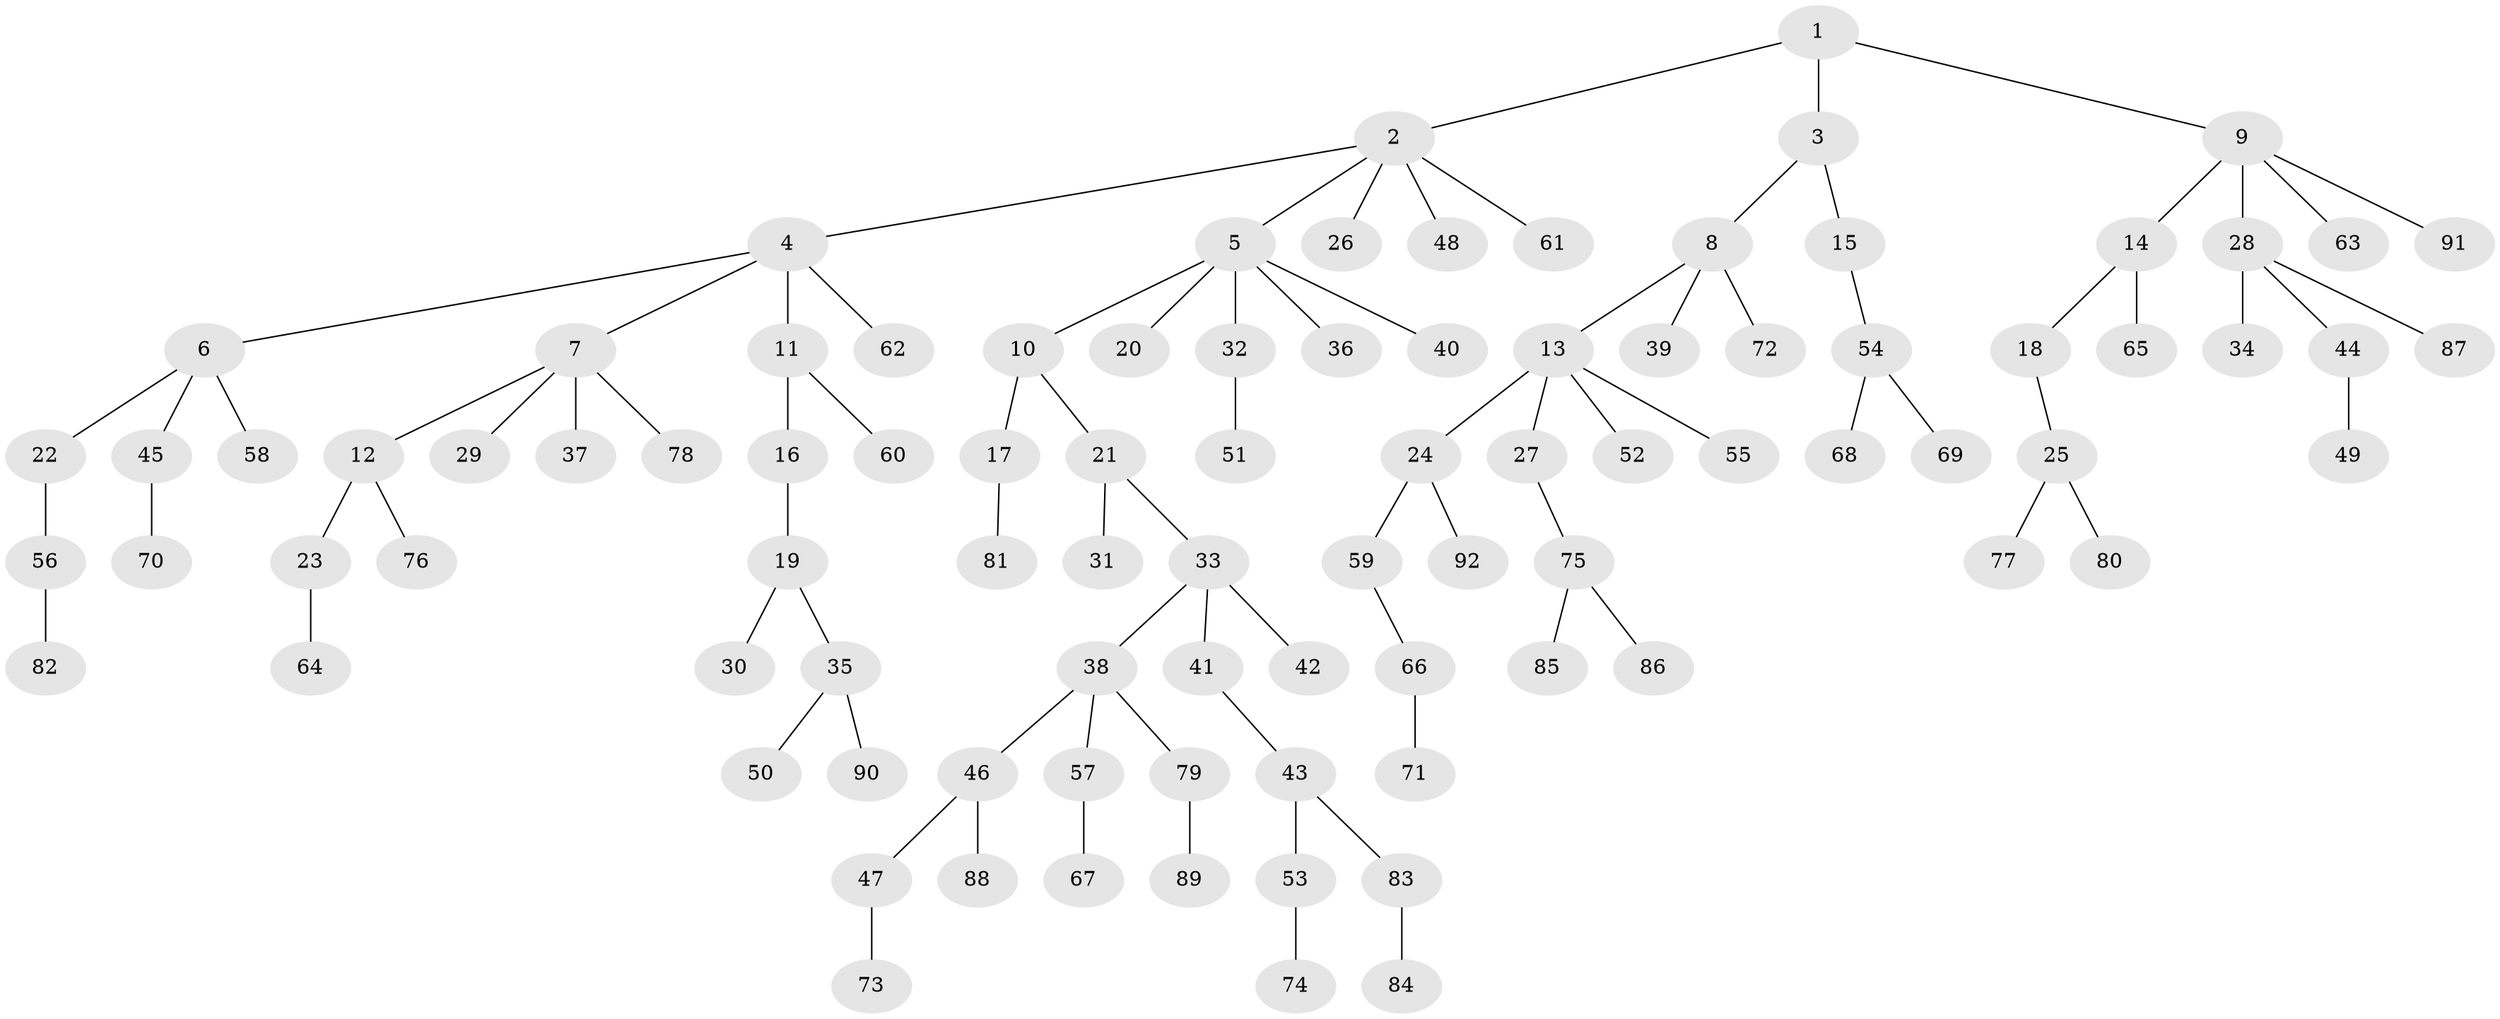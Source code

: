 // Generated by graph-tools (version 1.1) at 2025/02/03/09/25 03:02:27]
// undirected, 92 vertices, 91 edges
graph export_dot {
graph [start="1"]
  node [color=gray90,style=filled];
  1;
  2;
  3;
  4;
  5;
  6;
  7;
  8;
  9;
  10;
  11;
  12;
  13;
  14;
  15;
  16;
  17;
  18;
  19;
  20;
  21;
  22;
  23;
  24;
  25;
  26;
  27;
  28;
  29;
  30;
  31;
  32;
  33;
  34;
  35;
  36;
  37;
  38;
  39;
  40;
  41;
  42;
  43;
  44;
  45;
  46;
  47;
  48;
  49;
  50;
  51;
  52;
  53;
  54;
  55;
  56;
  57;
  58;
  59;
  60;
  61;
  62;
  63;
  64;
  65;
  66;
  67;
  68;
  69;
  70;
  71;
  72;
  73;
  74;
  75;
  76;
  77;
  78;
  79;
  80;
  81;
  82;
  83;
  84;
  85;
  86;
  87;
  88;
  89;
  90;
  91;
  92;
  1 -- 2;
  1 -- 3;
  1 -- 9;
  2 -- 4;
  2 -- 5;
  2 -- 26;
  2 -- 48;
  2 -- 61;
  3 -- 8;
  3 -- 15;
  4 -- 6;
  4 -- 7;
  4 -- 11;
  4 -- 62;
  5 -- 10;
  5 -- 20;
  5 -- 32;
  5 -- 36;
  5 -- 40;
  6 -- 22;
  6 -- 45;
  6 -- 58;
  7 -- 12;
  7 -- 29;
  7 -- 37;
  7 -- 78;
  8 -- 13;
  8 -- 39;
  8 -- 72;
  9 -- 14;
  9 -- 28;
  9 -- 63;
  9 -- 91;
  10 -- 17;
  10 -- 21;
  11 -- 16;
  11 -- 60;
  12 -- 23;
  12 -- 76;
  13 -- 24;
  13 -- 27;
  13 -- 52;
  13 -- 55;
  14 -- 18;
  14 -- 65;
  15 -- 54;
  16 -- 19;
  17 -- 81;
  18 -- 25;
  19 -- 30;
  19 -- 35;
  21 -- 31;
  21 -- 33;
  22 -- 56;
  23 -- 64;
  24 -- 59;
  24 -- 92;
  25 -- 77;
  25 -- 80;
  27 -- 75;
  28 -- 34;
  28 -- 44;
  28 -- 87;
  32 -- 51;
  33 -- 38;
  33 -- 41;
  33 -- 42;
  35 -- 50;
  35 -- 90;
  38 -- 46;
  38 -- 57;
  38 -- 79;
  41 -- 43;
  43 -- 53;
  43 -- 83;
  44 -- 49;
  45 -- 70;
  46 -- 47;
  46 -- 88;
  47 -- 73;
  53 -- 74;
  54 -- 68;
  54 -- 69;
  56 -- 82;
  57 -- 67;
  59 -- 66;
  66 -- 71;
  75 -- 85;
  75 -- 86;
  79 -- 89;
  83 -- 84;
}
